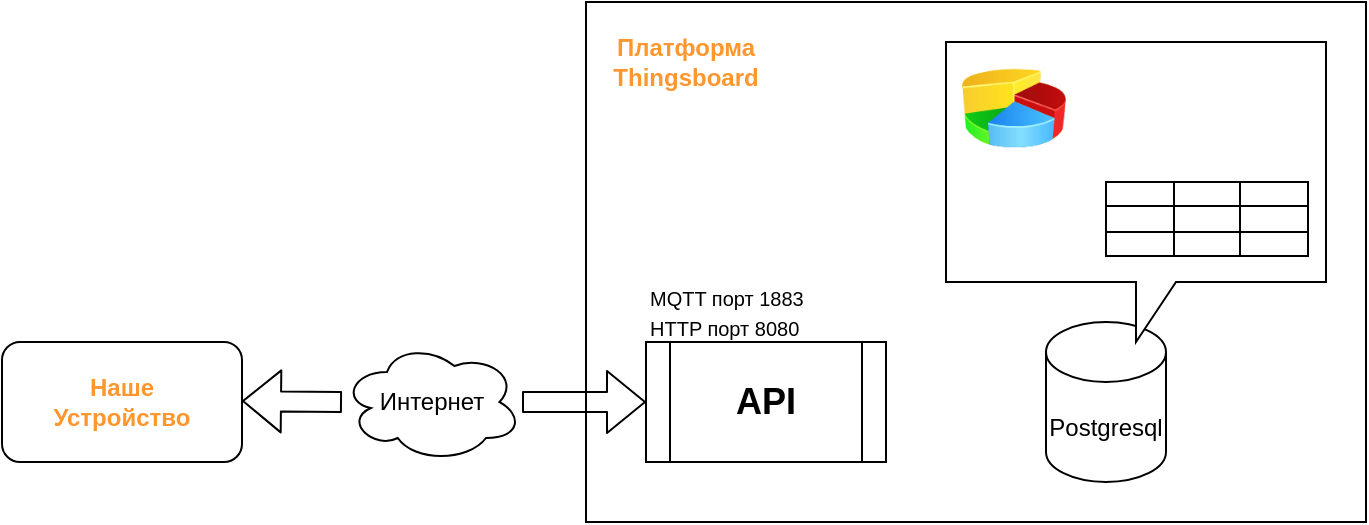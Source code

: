<mxfile version="15.2.4" type="device"><diagram id="aFjPa2q9RwWi6mRksdfe" name="Page-1"><mxGraphModel dx="927" dy="531" grid="1" gridSize="10" guides="1" tooltips="1" connect="1" arrows="1" fold="1" page="1" pageScale="1" pageWidth="827" pageHeight="1169" math="0" shadow="0"><root><mxCell id="0"/><mxCell id="1" parent="0"/><mxCell id="wSSmc2dPJXfSxq82defi-12" value="" style="group" vertex="1" connectable="0" parent="1"><mxGeometry x="322" y="70" width="390" height="260" as="geometry"/></mxCell><mxCell id="wSSmc2dPJXfSxq82defi-6" value="" style="rounded=0;whiteSpace=wrap;html=1;" vertex="1" parent="wSSmc2dPJXfSxq82defi-12"><mxGeometry width="390" height="260" as="geometry"/></mxCell><mxCell id="wSSmc2dPJXfSxq82defi-4" value="&lt;font style=&quot;font-size: 18px&quot;&gt;&lt;b&gt;API&lt;/b&gt;&lt;/font&gt;" style="shape=process;whiteSpace=wrap;html=1;backgroundOutline=1;" vertex="1" parent="wSSmc2dPJXfSxq82defi-12"><mxGeometry x="30" y="170" width="120" height="60" as="geometry"/></mxCell><mxCell id="wSSmc2dPJXfSxq82defi-5" value="" style="group" vertex="1" connectable="0" parent="wSSmc2dPJXfSxq82defi-12"><mxGeometry x="180" y="20" width="190" height="220" as="geometry"/></mxCell><mxCell id="wSSmc2dPJXfSxq82defi-2" value="Postgresql" style="shape=cylinder3;whiteSpace=wrap;html=1;boundedLbl=1;backgroundOutline=1;size=15;" vertex="1" parent="wSSmc2dPJXfSxq82defi-5"><mxGeometry x="50" y="140" width="60" height="80" as="geometry"/></mxCell><mxCell id="wSSmc2dPJXfSxq82defi-3" value="" style="shape=callout;whiteSpace=wrap;html=1;perimeter=calloutPerimeter;" vertex="1" parent="wSSmc2dPJXfSxq82defi-5"><mxGeometry width="190" height="150" as="geometry"/></mxCell><mxCell id="wSSmc2dPJXfSxq82defi-15" value="" style="image;html=1;image=img/lib/clip_art/finance/Pie_Chart_128x128.png;fontColor=#000000;align=left;" vertex="1" parent="wSSmc2dPJXfSxq82defi-5"><mxGeometry x="8" y="3" width="52" height="60" as="geometry"/></mxCell><mxCell id="wSSmc2dPJXfSxq82defi-16" value="" style="shape=image;html=1;verticalAlign=top;verticalLabelPosition=bottom;labelBackgroundColor=#ffffff;imageAspect=0;aspect=fixed;image=https://cdn2.iconfinder.com/data/icons/flat-icons-19/128/Settings.png;fontColor=#000000;" vertex="1" parent="wSSmc2dPJXfSxq82defi-5"><mxGeometry x="140" y="13" width="40" height="40" as="geometry"/></mxCell><mxCell id="wSSmc2dPJXfSxq82defi-17" value="" style="shape=image;html=1;verticalAlign=top;verticalLabelPosition=bottom;labelBackgroundColor=#ffffff;imageAspect=0;aspect=fixed;image=https://cdn2.iconfinder.com/data/icons/seo-flat-6/128/01_Web_Analytics-128.png;fontColor=#000000;" vertex="1" parent="wSSmc2dPJXfSxq82defi-5"><mxGeometry x="10" y="63" width="50" height="50" as="geometry"/></mxCell><mxCell id="wSSmc2dPJXfSxq82defi-18" value="" style="shape=image;html=1;verticalAlign=top;verticalLabelPosition=bottom;labelBackgroundColor=#ffffff;imageAspect=0;aspect=fixed;image=https://cdn1.iconfinder.com/data/icons/financial-45/23/chart-128.png;fontColor=#000000;" vertex="1" parent="wSSmc2dPJXfSxq82defi-5"><mxGeometry x="80" y="11" width="42" height="42" as="geometry"/></mxCell><mxCell id="wSSmc2dPJXfSxq82defi-124" value="" style="shape=table;html=1;whiteSpace=wrap;startSize=0;container=1;collapsible=0;childLayout=tableLayout;fontColor=#000000;align=left;" vertex="1" parent="wSSmc2dPJXfSxq82defi-5"><mxGeometry x="80" y="70" width="101" height="37" as="geometry"/></mxCell><mxCell id="wSSmc2dPJXfSxq82defi-125" value="" style="shape=partialRectangle;html=1;whiteSpace=wrap;collapsible=0;dropTarget=0;pointerEvents=0;fillColor=none;top=0;left=0;bottom=0;right=0;points=[[0,0.5],[1,0.5]];portConstraint=eastwest;" vertex="1" parent="wSSmc2dPJXfSxq82defi-124"><mxGeometry width="101" height="12" as="geometry"/></mxCell><mxCell id="wSSmc2dPJXfSxq82defi-126" value="" style="shape=partialRectangle;html=1;whiteSpace=wrap;connectable=0;fillColor=none;top=0;left=0;bottom=0;right=0;overflow=hidden;pointerEvents=1;" vertex="1" parent="wSSmc2dPJXfSxq82defi-125"><mxGeometry width="34" height="12" as="geometry"/></mxCell><mxCell id="wSSmc2dPJXfSxq82defi-127" value="" style="shape=partialRectangle;html=1;whiteSpace=wrap;connectable=0;fillColor=none;top=0;left=0;bottom=0;right=0;overflow=hidden;pointerEvents=1;" vertex="1" parent="wSSmc2dPJXfSxq82defi-125"><mxGeometry x="34" width="33" height="12" as="geometry"/></mxCell><mxCell id="wSSmc2dPJXfSxq82defi-128" value="" style="shape=partialRectangle;html=1;whiteSpace=wrap;connectable=0;fillColor=none;top=0;left=0;bottom=0;right=0;overflow=hidden;pointerEvents=1;" vertex="1" parent="wSSmc2dPJXfSxq82defi-125"><mxGeometry x="67" width="34" height="12" as="geometry"/></mxCell><mxCell id="wSSmc2dPJXfSxq82defi-129" value="" style="shape=partialRectangle;html=1;whiteSpace=wrap;collapsible=0;dropTarget=0;pointerEvents=0;fillColor=none;top=0;left=0;bottom=0;right=0;points=[[0,0.5],[1,0.5]];portConstraint=eastwest;" vertex="1" parent="wSSmc2dPJXfSxq82defi-124"><mxGeometry y="12" width="101" height="13" as="geometry"/></mxCell><mxCell id="wSSmc2dPJXfSxq82defi-130" value="" style="shape=partialRectangle;html=1;whiteSpace=wrap;connectable=0;fillColor=none;top=0;left=0;bottom=0;right=0;overflow=hidden;pointerEvents=1;" vertex="1" parent="wSSmc2dPJXfSxq82defi-129"><mxGeometry width="34" height="13" as="geometry"/></mxCell><mxCell id="wSSmc2dPJXfSxq82defi-131" value="" style="shape=partialRectangle;html=1;whiteSpace=wrap;connectable=0;fillColor=none;top=0;left=0;bottom=0;right=0;overflow=hidden;pointerEvents=1;" vertex="1" parent="wSSmc2dPJXfSxq82defi-129"><mxGeometry x="34" width="33" height="13" as="geometry"/></mxCell><mxCell id="wSSmc2dPJXfSxq82defi-132" value="" style="shape=partialRectangle;html=1;whiteSpace=wrap;connectable=0;fillColor=none;top=0;left=0;bottom=0;right=0;overflow=hidden;pointerEvents=1;" vertex="1" parent="wSSmc2dPJXfSxq82defi-129"><mxGeometry x="67" width="34" height="13" as="geometry"/></mxCell><mxCell id="wSSmc2dPJXfSxq82defi-133" value="" style="shape=partialRectangle;html=1;whiteSpace=wrap;collapsible=0;dropTarget=0;pointerEvents=0;fillColor=none;top=0;left=0;bottom=0;right=0;points=[[0,0.5],[1,0.5]];portConstraint=eastwest;" vertex="1" parent="wSSmc2dPJXfSxq82defi-124"><mxGeometry y="25" width="101" height="12" as="geometry"/></mxCell><mxCell id="wSSmc2dPJXfSxq82defi-134" value="" style="shape=partialRectangle;html=1;whiteSpace=wrap;connectable=0;fillColor=none;top=0;left=0;bottom=0;right=0;overflow=hidden;pointerEvents=1;" vertex="1" parent="wSSmc2dPJXfSxq82defi-133"><mxGeometry width="34" height="12" as="geometry"/></mxCell><mxCell id="wSSmc2dPJXfSxq82defi-135" value="" style="shape=partialRectangle;html=1;whiteSpace=wrap;connectable=0;fillColor=none;top=0;left=0;bottom=0;right=0;overflow=hidden;pointerEvents=1;" vertex="1" parent="wSSmc2dPJXfSxq82defi-133"><mxGeometry x="34" width="33" height="12" as="geometry"/></mxCell><mxCell id="wSSmc2dPJXfSxq82defi-136" value="" style="shape=partialRectangle;html=1;whiteSpace=wrap;connectable=0;fillColor=none;top=0;left=0;bottom=0;right=0;overflow=hidden;pointerEvents=1;" vertex="1" parent="wSSmc2dPJXfSxq82defi-133"><mxGeometry x="67" width="34" height="12" as="geometry"/></mxCell><mxCell id="wSSmc2dPJXfSxq82defi-7" value="&lt;div&gt;&lt;b&gt;Платформа&lt;/b&gt;&lt;/div&gt;&lt;div&gt;&lt;b&gt;Thingsboard&lt;/b&gt;&lt;/div&gt;" style="text;html=1;strokeColor=none;fillColor=none;align=center;verticalAlign=middle;whiteSpace=wrap;rounded=0;fontColor=#FF962E;" vertex="1" parent="wSSmc2dPJXfSxq82defi-12"><mxGeometry x="30" y="20" width="40" height="20" as="geometry"/></mxCell><mxCell id="wSSmc2dPJXfSxq82defi-13" value="&lt;div&gt;&lt;font style=&quot;font-size: 10px&quot;&gt;MQTT порт 1883&lt;/font&gt;&lt;/div&gt;&lt;div&gt;&lt;font style=&quot;font-size: 10px&quot;&gt;HTTP порт 8080&lt;/font&gt;&lt;/div&gt;" style="text;html=1;strokeColor=none;fillColor=none;align=left;verticalAlign=middle;whiteSpace=wrap;rounded=0;fontColor=#000000;" vertex="1" parent="wSSmc2dPJXfSxq82defi-12"><mxGeometry x="30" y="140" width="100" height="30" as="geometry"/></mxCell><mxCell id="wSSmc2dPJXfSxq82defi-1" value="&lt;b&gt;&lt;font color=&quot;#FF962E&quot;&gt;Наше&lt;br&gt;Устройство&lt;/font&gt;&lt;/b&gt;" style="rounded=1;whiteSpace=wrap;html=1;" vertex="1" parent="1"><mxGeometry x="30" y="240" width="120" height="60" as="geometry"/></mxCell><mxCell id="wSSmc2dPJXfSxq82defi-9" value="" style="shape=flexArrow;endArrow=classic;startArrow=none;html=1;fontColor=#FF962E;entryX=0;entryY=0.5;entryDx=0;entryDy=0;" edge="1" parent="1" source="wSSmc2dPJXfSxq82defi-10" target="wSSmc2dPJXfSxq82defi-4"><mxGeometry width="100" height="100" relative="1" as="geometry"><mxPoint x="150" y="269.5" as="sourcePoint"/><mxPoint x="270" y="269.5" as="targetPoint"/></mxGeometry></mxCell><mxCell id="wSSmc2dPJXfSxq82defi-10" value="Интернет" style="ellipse;shape=cloud;whiteSpace=wrap;html=1;fontColor=#000000;" vertex="1" parent="1"><mxGeometry x="200" y="240" width="90" height="60" as="geometry"/></mxCell><mxCell id="wSSmc2dPJXfSxq82defi-11" value="" style="shape=flexArrow;endArrow=none;startArrow=classic;html=1;fontColor=#FF962E;entryX=0;entryY=0.5;entryDx=0;entryDy=0;" edge="1" parent="1" target="wSSmc2dPJXfSxq82defi-10"><mxGeometry width="100" height="100" relative="1" as="geometry"><mxPoint x="150" y="269.5" as="sourcePoint"/><mxPoint x="320" y="270" as="targetPoint"/></mxGeometry></mxCell></root></mxGraphModel></diagram></mxfile>